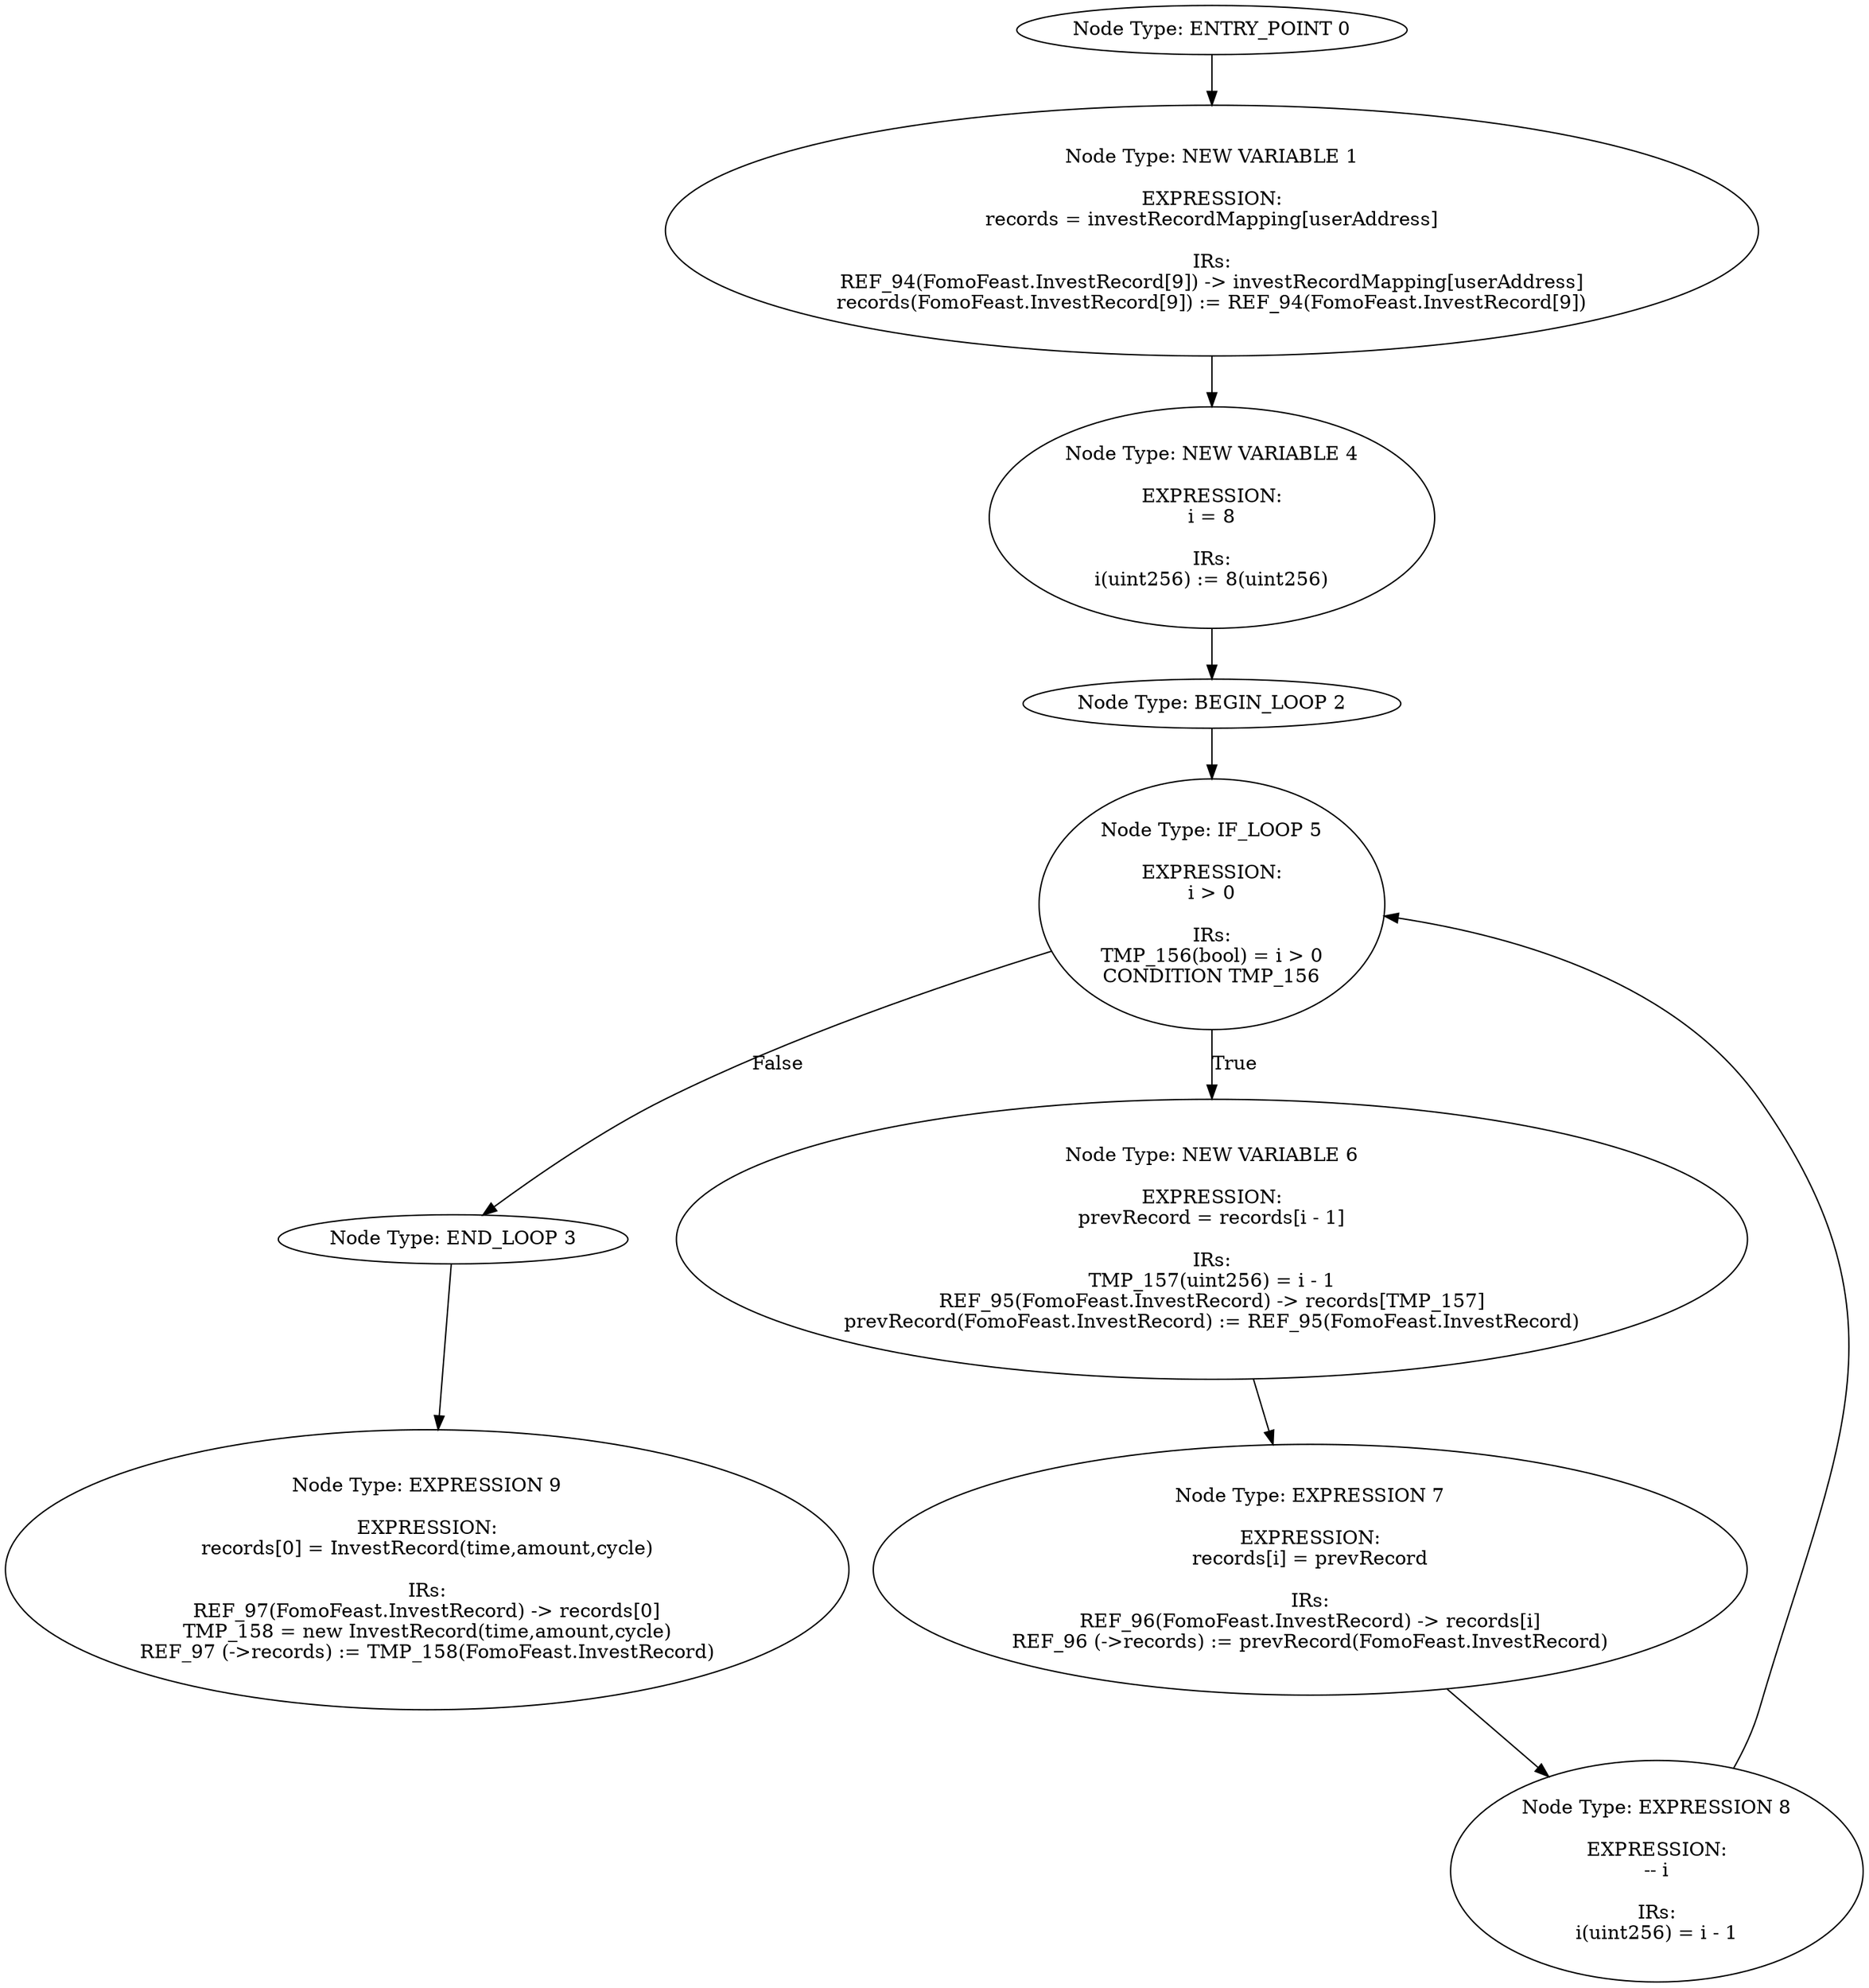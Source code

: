 digraph{
0[label="Node Type: ENTRY_POINT 0
"];
0->1;
1[label="Node Type: NEW VARIABLE 1

EXPRESSION:
records = investRecordMapping[userAddress]

IRs:
REF_94(FomoFeast.InvestRecord[9]) -> investRecordMapping[userAddress]
records(FomoFeast.InvestRecord[9]) := REF_94(FomoFeast.InvestRecord[9])"];
1->4;
2[label="Node Type: BEGIN_LOOP 2
"];
2->5;
3[label="Node Type: END_LOOP 3
"];
3->9;
4[label="Node Type: NEW VARIABLE 4

EXPRESSION:
i = 8

IRs:
i(uint256) := 8(uint256)"];
4->2;
5[label="Node Type: IF_LOOP 5

EXPRESSION:
i > 0

IRs:
TMP_156(bool) = i > 0
CONDITION TMP_156"];
5->6[label="True"];
5->3[label="False"];
6[label="Node Type: NEW VARIABLE 6

EXPRESSION:
prevRecord = records[i - 1]

IRs:
TMP_157(uint256) = i - 1
REF_95(FomoFeast.InvestRecord) -> records[TMP_157]
prevRecord(FomoFeast.InvestRecord) := REF_95(FomoFeast.InvestRecord)"];
6->7;
7[label="Node Type: EXPRESSION 7

EXPRESSION:
records[i] = prevRecord

IRs:
REF_96(FomoFeast.InvestRecord) -> records[i]
REF_96 (->records) := prevRecord(FomoFeast.InvestRecord)"];
7->8;
8[label="Node Type: EXPRESSION 8

EXPRESSION:
-- i

IRs:
i(uint256) = i - 1"];
8->5;
9[label="Node Type: EXPRESSION 9

EXPRESSION:
records[0] = InvestRecord(time,amount,cycle)

IRs:
REF_97(FomoFeast.InvestRecord) -> records[0]
TMP_158 = new InvestRecord(time,amount,cycle)
REF_97 (->records) := TMP_158(FomoFeast.InvestRecord)"];
}
